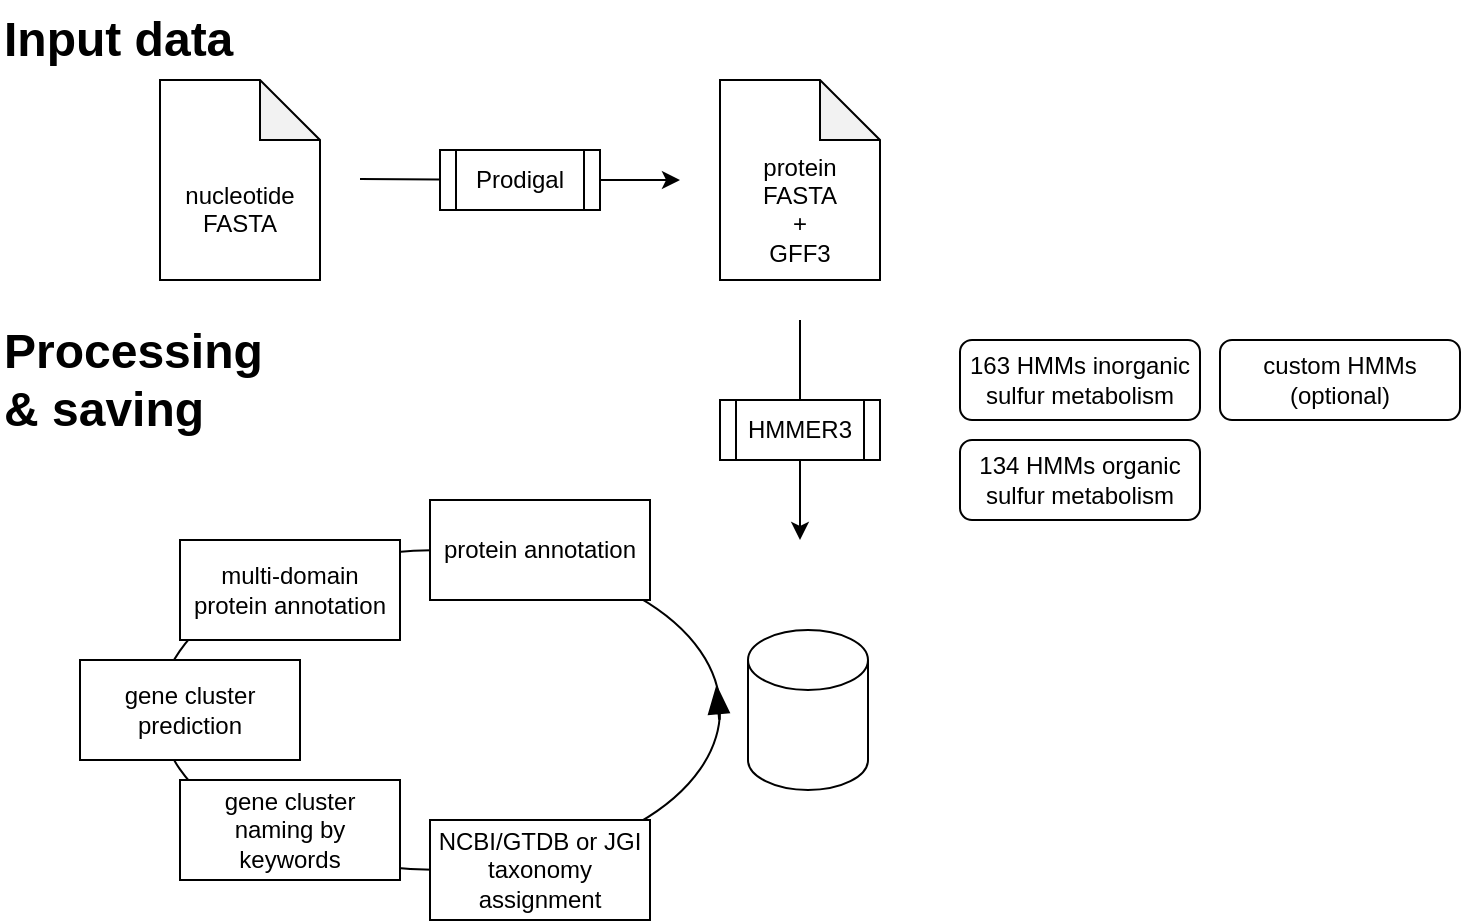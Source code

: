 <mxfile version="21.0.6" type="github">
  <diagram name="Seite-1" id="6OZWKTqBzTqwz66auKhD">
    <mxGraphModel dx="1434" dy="782" grid="1" gridSize="10" guides="1" tooltips="1" connect="1" arrows="1" fold="1" page="1" pageScale="1" pageWidth="827" pageHeight="1169" math="0" shadow="0">
      <root>
        <mxCell id="0" />
        <mxCell id="1" parent="0" />
        <mxCell id="Ma1DHVfn-u75xHZ1rLLF-38" value="" style="ellipse;whiteSpace=wrap;html=1;fillColor=none;" vertex="1" parent="1">
          <mxGeometry x="120" y="275" width="280" height="160" as="geometry" />
        </mxCell>
        <mxCell id="Ma1DHVfn-u75xHZ1rLLF-2" value="Input data" style="text;strokeColor=none;fillColor=none;html=1;fontSize=24;fontStyle=1;verticalAlign=middle;align=left;fontFamily=Helvetica;" vertex="1" parent="1">
          <mxGeometry x="40" width="140" height="40" as="geometry" />
        </mxCell>
        <mxCell id="Ma1DHVfn-u75xHZ1rLLF-3" value="" style="endArrow=classic;html=1;rounded=0;startArrow=none;" edge="1" parent="1" source="Ma1DHVfn-u75xHZ1rLLF-4">
          <mxGeometry width="50" height="50" relative="1" as="geometry">
            <mxPoint x="220" y="89.5" as="sourcePoint" />
            <mxPoint x="380" y="90" as="targetPoint" />
          </mxGeometry>
        </mxCell>
        <mxCell id="Ma1DHVfn-u75xHZ1rLLF-7" value="" style="endArrow=classic;html=1;rounded=0;" edge="1" parent="1">
          <mxGeometry width="50" height="50" relative="1" as="geometry">
            <mxPoint x="440" y="160" as="sourcePoint" />
            <mxPoint x="440" y="270" as="targetPoint" />
          </mxGeometry>
        </mxCell>
        <mxCell id="Ma1DHVfn-u75xHZ1rLLF-6" value="HMMER3" style="shape=process;whiteSpace=wrap;html=1;backgroundOutline=1;" vertex="1" parent="1">
          <mxGeometry x="400" y="200" width="80" height="30" as="geometry" />
        </mxCell>
        <mxCell id="Ma1DHVfn-u75xHZ1rLLF-10" value="&lt;br&gt;&lt;div&gt;&lt;br&gt;&lt;/div&gt;&lt;div style=&quot;font-size: 1px;&quot;&gt;&lt;br&gt;&lt;/div&gt;&lt;div&gt;protein &lt;br&gt;&lt;/div&gt;&lt;div&gt;FASTA&lt;/div&gt;&lt;div&gt;+&lt;/div&gt;&lt;div&gt;GFF3&lt;br&gt;&lt;/div&gt;" style="shape=note;whiteSpace=wrap;html=1;backgroundOutline=1;darkOpacity=0.05;" vertex="1" parent="1">
          <mxGeometry x="400" y="40" width="80" height="100" as="geometry" />
        </mxCell>
        <mxCell id="Ma1DHVfn-u75xHZ1rLLF-11" value="&lt;br&gt;&lt;div&gt;&lt;br&gt;&lt;/div&gt;&lt;div style=&quot;font-size: 1px;&quot;&gt;&lt;br&gt;&lt;/div&gt;&lt;div&gt;nucleotide &lt;br&gt;&lt;/div&gt;&lt;div&gt;FASTA&lt;/div&gt;" style="shape=note;whiteSpace=wrap;html=1;backgroundOutline=1;darkOpacity=0.05;" vertex="1" parent="1">
          <mxGeometry x="120" y="40" width="80" height="100" as="geometry" />
        </mxCell>
        <mxCell id="Ma1DHVfn-u75xHZ1rLLF-15" value="" style="endArrow=none;html=1;rounded=0;" edge="1" parent="1" target="Ma1DHVfn-u75xHZ1rLLF-4">
          <mxGeometry width="50" height="50" relative="1" as="geometry">
            <mxPoint x="220" y="89.5" as="sourcePoint" />
            <mxPoint x="380" y="90" as="targetPoint" />
          </mxGeometry>
        </mxCell>
        <mxCell id="Ma1DHVfn-u75xHZ1rLLF-4" value="Prodigal" style="shape=process;whiteSpace=wrap;html=1;backgroundOutline=1;" vertex="1" parent="1">
          <mxGeometry x="260" y="75" width="80" height="30" as="geometry" />
        </mxCell>
        <mxCell id="Ma1DHVfn-u75xHZ1rLLF-16" value="163 HMMs inorganic sulfur metabolism" style="rounded=1;whiteSpace=wrap;html=1;" vertex="1" parent="1">
          <mxGeometry x="520" y="170" width="120" height="40" as="geometry" />
        </mxCell>
        <mxCell id="Ma1DHVfn-u75xHZ1rLLF-17" value="134 HMMs organic sulfur metabolism" style="rounded=1;whiteSpace=wrap;html=1;" vertex="1" parent="1">
          <mxGeometry x="520" y="220" width="120" height="40" as="geometry" />
        </mxCell>
        <mxCell id="Ma1DHVfn-u75xHZ1rLLF-18" value="&lt;div&gt;custom HMMs&lt;/div&gt;&lt;div&gt;(optional)&lt;br&gt;&lt;/div&gt;" style="rounded=1;whiteSpace=wrap;html=1;" vertex="1" parent="1">
          <mxGeometry x="650" y="170" width="120" height="40" as="geometry" />
        </mxCell>
        <mxCell id="Ma1DHVfn-u75xHZ1rLLF-20" value="" style="shape=cylinder3;whiteSpace=wrap;html=1;boundedLbl=1;backgroundOutline=1;size=15;" vertex="1" parent="1">
          <mxGeometry x="414" y="315" width="60" height="80" as="geometry" />
        </mxCell>
        <mxCell id="Ma1DHVfn-u75xHZ1rLLF-21" value="&lt;div&gt;multi-domain &lt;br&gt;&lt;/div&gt;&lt;div&gt;protein annotation&lt;/div&gt;" style="rounded=0;whiteSpace=wrap;html=1;" vertex="1" parent="1">
          <mxGeometry x="130" y="270" width="110" height="50" as="geometry" />
        </mxCell>
        <mxCell id="Ma1DHVfn-u75xHZ1rLLF-22" value="protein annotation" style="rounded=0;whiteSpace=wrap;html=1;" vertex="1" parent="1">
          <mxGeometry x="255" y="250" width="110" height="50" as="geometry" />
        </mxCell>
        <mxCell id="Ma1DHVfn-u75xHZ1rLLF-23" value="gene cluster prediction" style="rounded=0;whiteSpace=wrap;html=1;" vertex="1" parent="1">
          <mxGeometry x="80" y="330" width="110" height="50" as="geometry" />
        </mxCell>
        <mxCell id="Ma1DHVfn-u75xHZ1rLLF-24" value="gene cluster naming by keywords" style="rounded=0;whiteSpace=wrap;html=1;" vertex="1" parent="1">
          <mxGeometry x="130" y="390" width="110" height="50" as="geometry" />
        </mxCell>
        <mxCell id="Ma1DHVfn-u75xHZ1rLLF-27" value="NCBI/GTDB or JGI taxonomy assignment" style="rounded=0;whiteSpace=wrap;html=1;" vertex="1" parent="1">
          <mxGeometry x="255" y="410" width="110" height="50" as="geometry" />
        </mxCell>
        <mxCell id="Ma1DHVfn-u75xHZ1rLLF-41" value="" style="shape=flexArrow;endArrow=classic;html=1;rounded=0;endWidth=8.667;endSize=4;width=0.324;entryX=0.994;entryY=0.426;entryDx=0;entryDy=0;entryPerimeter=0;exitX=0.999;exitY=0.518;exitDx=0;exitDy=0;exitPerimeter=0;startSize=3;strokeWidth=1;fillColor=#000000;" edge="1" parent="1" target="Ma1DHVfn-u75xHZ1rLLF-38">
          <mxGeometry width="50" height="50" relative="1" as="geometry">
            <mxPoint x="399.72" y="359.88" as="sourcePoint" />
            <mxPoint x="398.04" y="343.56" as="targetPoint" />
          </mxGeometry>
        </mxCell>
        <mxCell id="Ma1DHVfn-u75xHZ1rLLF-44" value="&lt;div&gt;Processing&lt;/div&gt;&lt;div&gt;&amp;amp; saving&lt;br&gt;&lt;/div&gt;" style="text;strokeColor=none;fillColor=none;html=1;fontSize=24;fontStyle=1;verticalAlign=middle;align=left;fontFamily=Helvetica;" vertex="1" parent="1">
          <mxGeometry x="40" y="160" width="140" height="60" as="geometry" />
        </mxCell>
      </root>
    </mxGraphModel>
  </diagram>
</mxfile>
